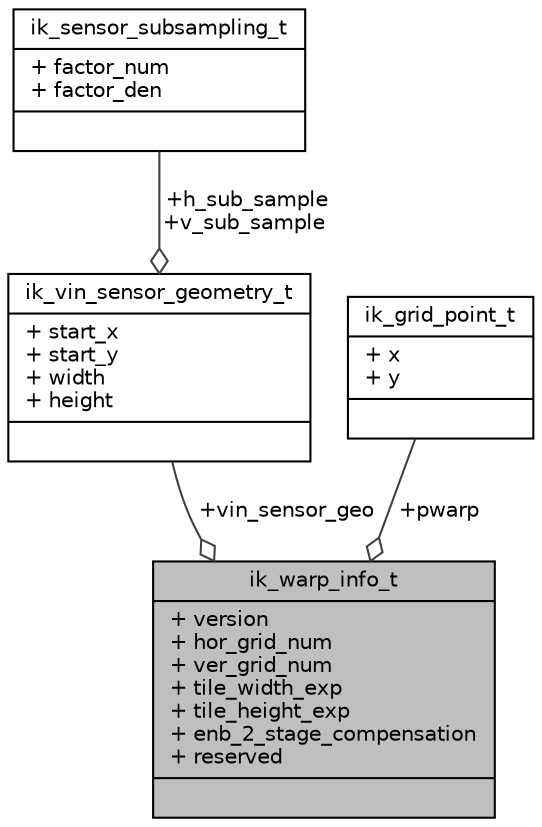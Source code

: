 digraph "ik_warp_info_t"
{
 // INTERACTIVE_SVG=YES
 // LATEX_PDF_SIZE
  bgcolor="transparent";
  edge [fontname="Helvetica",fontsize="10",labelfontname="Helvetica",labelfontsize="10"];
  node [fontname="Helvetica",fontsize="10",shape=record];
  Node1 [label="{ik_warp_info_t\n|+ version\l+ hor_grid_num\l+ ver_grid_num\l+ tile_width_exp\l+ tile_height_exp\l+ enb_2_stage_compensation\l+ reserved\l|}",height=0.2,width=0.4,color="black", fillcolor="grey75", style="filled", fontcolor="black",tooltip=" "];
  Node2 -> Node1 [color="grey25",fontsize="10",style="solid",label=" +vin_sensor_geo" ,arrowhead="odiamond",fontname="Helvetica"];
  Node2 [label="{ik_vin_sensor_geometry_t\n|+ start_x\l+ start_y\l+ width\l+ height\l|}",height=0.2,width=0.4,color="black",URL="$d2/d80/structik__vin__sensor__geometry__t.html",tooltip=" "];
  Node3 -> Node2 [color="grey25",fontsize="10",style="solid",label=" +h_sub_sample\n+v_sub_sample" ,arrowhead="odiamond",fontname="Helvetica"];
  Node3 [label="{ik_sensor_subsampling_t\n|+ factor_num\l+ factor_den\l|}",height=0.2,width=0.4,color="black",URL="$da/db4/structik__sensor__subsampling__t.html",tooltip=" "];
  Node4 -> Node1 [color="grey25",fontsize="10",style="solid",label=" +pwarp" ,arrowhead="odiamond",fontname="Helvetica"];
  Node4 [label="{ik_grid_point_t\n|+ x\l+ y\l|}",height=0.2,width=0.4,color="black",URL="$dc/d59/structik__grid__point__t.html",tooltip=" "];
}
